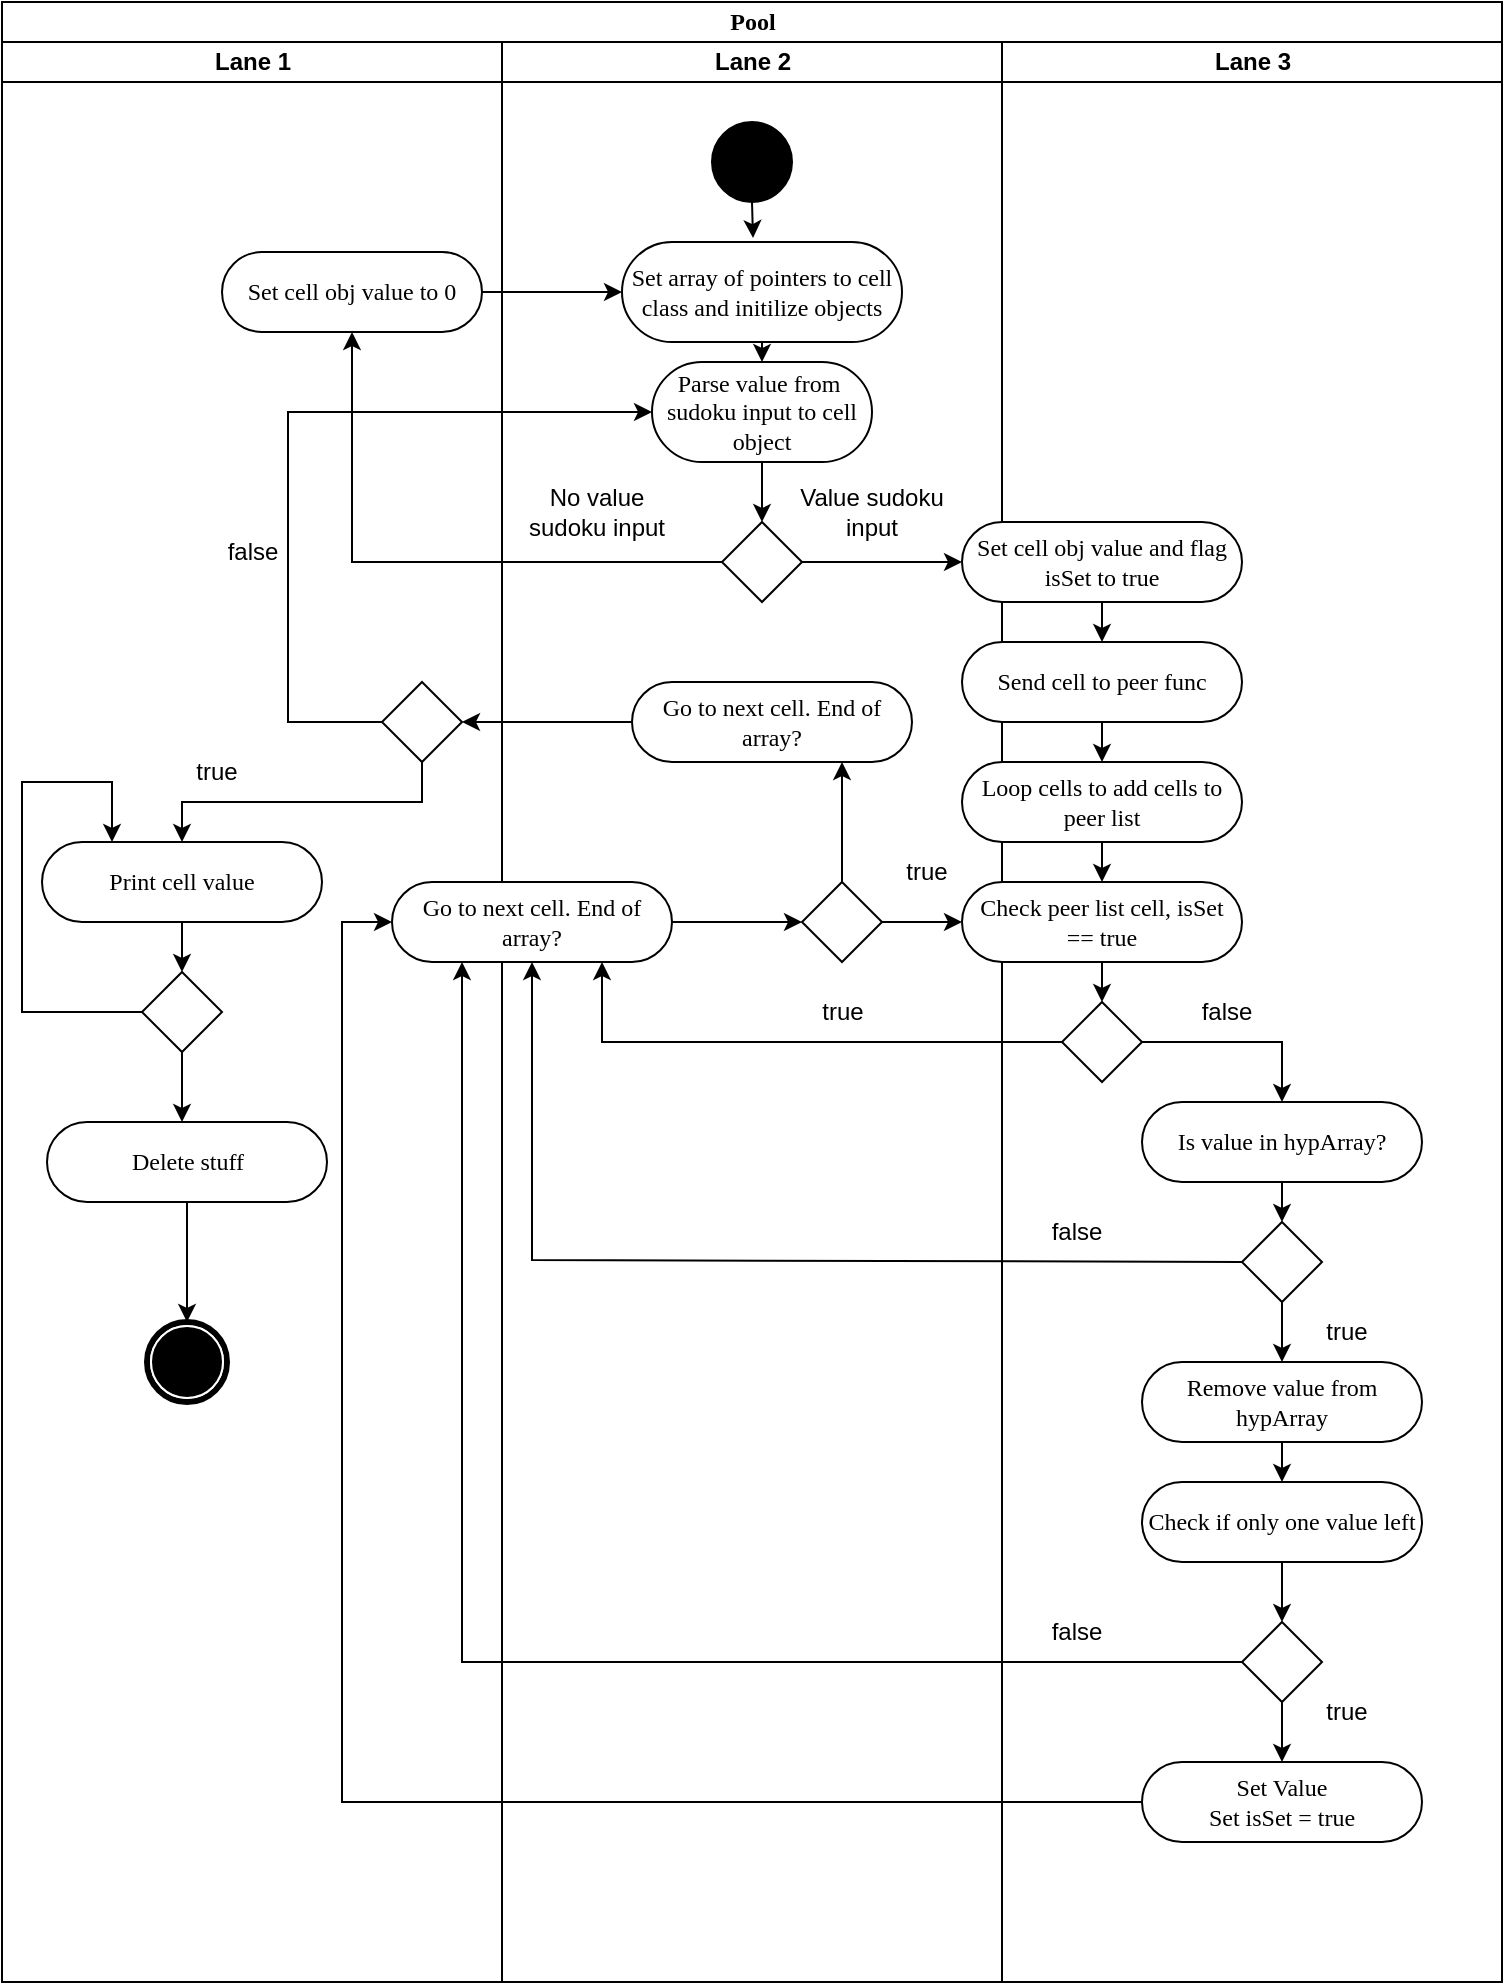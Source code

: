 <mxfile version="15.5.2" type="github">
  <diagram name="Page-1" id="0783ab3e-0a74-02c8-0abd-f7b4e66b4bec">
    <mxGraphModel dx="1588" dy="1051" grid="1" gridSize="10" guides="1" tooltips="1" connect="1" arrows="1" fold="1" page="1" pageScale="1" pageWidth="850" pageHeight="1100" background="none" math="0" shadow="0">
      <root>
        <mxCell id="0" />
        <mxCell id="1" parent="0" />
        <mxCell id="1c1d494c118603dd-1" value="Pool" style="swimlane;html=1;childLayout=stackLayout;startSize=20;rounded=0;shadow=0;comic=0;labelBackgroundColor=none;strokeWidth=1;fontFamily=Verdana;fontSize=12;align=center;" parent="1" vertex="1">
          <mxGeometry x="40" y="20" width="750" height="990" as="geometry" />
        </mxCell>
        <mxCell id="1c1d494c118603dd-2" value="Lane 1" style="swimlane;html=1;startSize=20;" parent="1c1d494c118603dd-1" vertex="1">
          <mxGeometry y="20" width="250" height="970" as="geometry" />
        </mxCell>
        <mxCell id="yWUKGTw_jDChgxALdWXM-9" value="Set cell obj value to 0" style="rounded=1;whiteSpace=wrap;html=1;shadow=0;comic=0;labelBackgroundColor=none;strokeWidth=1;fontFamily=Verdana;fontSize=12;align=center;arcSize=50;" vertex="1" parent="1c1d494c118603dd-2">
          <mxGeometry x="110" y="105" width="130" height="40" as="geometry" />
        </mxCell>
        <mxCell id="60571a20871a0731-5" value="" style="shape=mxgraph.bpmn.shape;html=1;verticalLabelPosition=bottom;labelBackgroundColor=#ffffff;verticalAlign=top;perimeter=ellipsePerimeter;outline=end;symbol=terminate;rounded=0;shadow=0;comic=0;strokeWidth=1;fontFamily=Verdana;fontSize=12;align=center;" parent="1c1d494c118603dd-2" vertex="1">
          <mxGeometry x="72.5" y="640" width="40" height="40" as="geometry" />
        </mxCell>
        <mxCell id="yWUKGTw_jDChgxALdWXM-56" value="" style="rhombus;whiteSpace=wrap;html=1;" vertex="1" parent="1c1d494c118603dd-2">
          <mxGeometry x="190" y="320" width="40" height="40" as="geometry" />
        </mxCell>
        <mxCell id="yWUKGTw_jDChgxALdWXM-59" value="true" style="text;html=1;strokeColor=none;fillColor=none;align=center;verticalAlign=middle;whiteSpace=wrap;rounded=0;" vertex="1" parent="1c1d494c118603dd-2">
          <mxGeometry x="70" y="350" width="75" height="30" as="geometry" />
        </mxCell>
        <mxCell id="yWUKGTw_jDChgxALdWXM-60" value="" style="endArrow=classic;html=1;rounded=0;exitX=0.5;exitY=1;exitDx=0;exitDy=0;entryX=0.5;entryY=0;entryDx=0;entryDy=0;" edge="1" parent="1c1d494c118603dd-2" source="yWUKGTw_jDChgxALdWXM-56" target="yWUKGTw_jDChgxALdWXM-61">
          <mxGeometry width="50" height="50" relative="1" as="geometry">
            <mxPoint x="190" y="390" as="sourcePoint" />
            <mxPoint x="140" y="400" as="targetPoint" />
            <Array as="points">
              <mxPoint x="210" y="380" />
              <mxPoint x="90" y="380" />
            </Array>
          </mxGeometry>
        </mxCell>
        <mxCell id="yWUKGTw_jDChgxALdWXM-61" value="Print cell value" style="rounded=1;whiteSpace=wrap;html=1;shadow=0;comic=0;labelBackgroundColor=none;strokeWidth=1;fontFamily=Verdana;fontSize=12;align=center;arcSize=50;" vertex="1" parent="1c1d494c118603dd-2">
          <mxGeometry x="20" y="400" width="140" height="40" as="geometry" />
        </mxCell>
        <mxCell id="yWUKGTw_jDChgxALdWXM-63" value="false" style="text;html=1;strokeColor=none;fillColor=none;align=center;verticalAlign=middle;whiteSpace=wrap;rounded=0;" vertex="1" parent="1c1d494c118603dd-2">
          <mxGeometry x="87.5" y="240" width="75" height="30" as="geometry" />
        </mxCell>
        <mxCell id="yWUKGTw_jDChgxALdWXM-67" value="" style="rhombus;whiteSpace=wrap;html=1;" vertex="1" parent="1c1d494c118603dd-2">
          <mxGeometry x="70" y="465" width="40" height="40" as="geometry" />
        </mxCell>
        <mxCell id="yWUKGTw_jDChgxALdWXM-68" value="" style="endArrow=classic;html=1;rounded=0;exitX=0.5;exitY=1;exitDx=0;exitDy=0;entryX=0.5;entryY=0;entryDx=0;entryDy=0;" edge="1" parent="1c1d494c118603dd-2" source="yWUKGTw_jDChgxALdWXM-61" target="yWUKGTw_jDChgxALdWXM-67">
          <mxGeometry width="50" height="50" relative="1" as="geometry">
            <mxPoint x="330" y="520" as="sourcePoint" />
            <mxPoint x="380" y="470" as="targetPoint" />
          </mxGeometry>
        </mxCell>
        <mxCell id="yWUKGTw_jDChgxALdWXM-69" value="" style="endArrow=classic;html=1;rounded=0;exitX=0;exitY=0.5;exitDx=0;exitDy=0;entryX=0.25;entryY=0;entryDx=0;entryDy=0;" edge="1" parent="1c1d494c118603dd-2" source="yWUKGTw_jDChgxALdWXM-67" target="yWUKGTw_jDChgxALdWXM-61">
          <mxGeometry width="50" height="50" relative="1" as="geometry">
            <mxPoint x="330" y="520" as="sourcePoint" />
            <mxPoint x="380" y="470" as="targetPoint" />
            <Array as="points">
              <mxPoint x="10" y="485" />
              <mxPoint x="10" y="370" />
              <mxPoint x="55" y="370" />
            </Array>
          </mxGeometry>
        </mxCell>
        <mxCell id="yWUKGTw_jDChgxALdWXM-71" value="Delete stuff" style="rounded=1;whiteSpace=wrap;html=1;shadow=0;comic=0;labelBackgroundColor=none;strokeWidth=1;fontFamily=Verdana;fontSize=12;align=center;arcSize=50;" vertex="1" parent="1c1d494c118603dd-2">
          <mxGeometry x="22.5" y="540" width="140" height="40" as="geometry" />
        </mxCell>
        <mxCell id="yWUKGTw_jDChgxALdWXM-72" value="" style="endArrow=classic;html=1;rounded=0;exitX=0.5;exitY=1;exitDx=0;exitDy=0;entryX=0.5;entryY=0;entryDx=0;entryDy=0;" edge="1" parent="1c1d494c118603dd-2" source="yWUKGTw_jDChgxALdWXM-71" target="60571a20871a0731-5">
          <mxGeometry width="50" height="50" relative="1" as="geometry">
            <mxPoint x="92.21" y="590" as="sourcePoint" />
            <mxPoint x="92.21" y="625" as="targetPoint" />
          </mxGeometry>
        </mxCell>
        <mxCell id="1c1d494c118603dd-3" value="Lane 2" style="swimlane;html=1;startSize=20;" parent="1c1d494c118603dd-1" vertex="1">
          <mxGeometry x="250" y="20" width="250" height="970" as="geometry">
            <mxRectangle x="250" y="20" width="30" height="970" as="alternateBounds" />
          </mxGeometry>
        </mxCell>
        <mxCell id="yWUKGTw_jDChgxALdWXM-3" style="edgeStyle=orthogonalEdgeStyle;rounded=0;orthogonalLoop=1;jettySize=auto;html=1;exitX=0.5;exitY=1;exitDx=0;exitDy=0;entryX=0.468;entryY=-0.039;entryDx=0;entryDy=0;entryPerimeter=0;" edge="1" parent="1c1d494c118603dd-3" source="60571a20871a0731-4" target="60571a20871a0731-8">
          <mxGeometry relative="1" as="geometry" />
        </mxCell>
        <mxCell id="60571a20871a0731-4" value="" style="ellipse;whiteSpace=wrap;html=1;rounded=0;shadow=0;comic=0;labelBackgroundColor=none;strokeWidth=1;fillColor=#000000;fontFamily=Verdana;fontSize=12;align=center;" parent="1c1d494c118603dd-3" vertex="1">
          <mxGeometry x="105" y="40" width="40" height="40" as="geometry" />
        </mxCell>
        <mxCell id="60571a20871a0731-8" value="Set array of pointers to cell class and initilize objects" style="rounded=1;whiteSpace=wrap;html=1;shadow=0;comic=0;labelBackgroundColor=none;strokeWidth=1;fontFamily=Verdana;fontSize=12;align=center;arcSize=50;" parent="1c1d494c118603dd-3" vertex="1">
          <mxGeometry x="60" y="100" width="140" height="50" as="geometry" />
        </mxCell>
        <mxCell id="yWUKGTw_jDChgxALdWXM-4" value="Parse value from&amp;nbsp; sudoku input to cell object" style="rounded=1;whiteSpace=wrap;html=1;shadow=0;comic=0;labelBackgroundColor=none;strokeWidth=1;fontFamily=Verdana;fontSize=12;align=center;arcSize=50;" vertex="1" parent="1c1d494c118603dd-3">
          <mxGeometry x="75" y="160" width="110" height="50" as="geometry" />
        </mxCell>
        <mxCell id="yWUKGTw_jDChgxALdWXM-5" value="" style="rhombus;whiteSpace=wrap;html=1;" vertex="1" parent="1c1d494c118603dd-3">
          <mxGeometry x="110" y="240" width="40" height="40" as="geometry" />
        </mxCell>
        <mxCell id="yWUKGTw_jDChgxALdWXM-7" value="No value sudoku input" style="text;html=1;strokeColor=none;fillColor=none;align=center;verticalAlign=middle;whiteSpace=wrap;rounded=0;" vertex="1" parent="1c1d494c118603dd-3">
          <mxGeometry x="10" y="220" width="75" height="30" as="geometry" />
        </mxCell>
        <mxCell id="yWUKGTw_jDChgxALdWXM-10" value="" style="endArrow=classic;html=1;rounded=0;exitX=0.5;exitY=1;exitDx=0;exitDy=0;entryX=0.5;entryY=0;entryDx=0;entryDy=0;" edge="1" parent="1c1d494c118603dd-3" source="60571a20871a0731-8" target="yWUKGTw_jDChgxALdWXM-4">
          <mxGeometry width="50" height="50" relative="1" as="geometry">
            <mxPoint x="215" y="150" as="sourcePoint" />
            <mxPoint x="265" y="100" as="targetPoint" />
          </mxGeometry>
        </mxCell>
        <mxCell id="yWUKGTw_jDChgxALdWXM-11" value="" style="endArrow=classic;html=1;rounded=0;exitX=0.5;exitY=1;exitDx=0;exitDy=0;entryX=0.5;entryY=0;entryDx=0;entryDy=0;" edge="1" parent="1c1d494c118603dd-3" source="yWUKGTw_jDChgxALdWXM-4" target="yWUKGTw_jDChgxALdWXM-5">
          <mxGeometry width="50" height="50" relative="1" as="geometry">
            <mxPoint x="164" y="310" as="sourcePoint" />
            <mxPoint x="214" y="260" as="targetPoint" />
          </mxGeometry>
        </mxCell>
        <mxCell id="yWUKGTw_jDChgxALdWXM-12" value="" style="endArrow=classic;html=1;rounded=0;exitX=1;exitY=0.5;exitDx=0;exitDy=0;" edge="1" parent="1c1d494c118603dd-3" source="yWUKGTw_jDChgxALdWXM-5">
          <mxGeometry width="50" height="50" relative="1" as="geometry">
            <mxPoint x="200" y="270" as="sourcePoint" />
            <mxPoint x="230" y="260" as="targetPoint" />
          </mxGeometry>
        </mxCell>
        <mxCell id="yWUKGTw_jDChgxALdWXM-13" value="Value sudoku input" style="text;html=1;strokeColor=none;fillColor=none;align=center;verticalAlign=middle;whiteSpace=wrap;rounded=0;" vertex="1" parent="1c1d494c118603dd-3">
          <mxGeometry x="145" y="220" width="80" height="30" as="geometry" />
        </mxCell>
        <mxCell id="yWUKGTw_jDChgxALdWXM-24" value="Go to next cell. End of array?" style="rounded=1;whiteSpace=wrap;html=1;shadow=0;comic=0;labelBackgroundColor=none;strokeWidth=1;fontFamily=Verdana;fontSize=12;align=center;arcSize=50;" vertex="1" parent="1c1d494c118603dd-3">
          <mxGeometry x="-55" y="420" width="140" height="40" as="geometry" />
        </mxCell>
        <mxCell id="yWUKGTw_jDChgxALdWXM-27" value="true" style="text;html=1;strokeColor=none;fillColor=none;align=center;verticalAlign=middle;whiteSpace=wrap;rounded=0;" vertex="1" parent="1c1d494c118603dd-3">
          <mxGeometry x="132.5" y="470" width="75" height="30" as="geometry" />
        </mxCell>
        <mxCell id="yWUKGTw_jDChgxALdWXM-51" value="" style="rhombus;whiteSpace=wrap;html=1;" vertex="1" parent="1c1d494c118603dd-3">
          <mxGeometry x="150" y="420" width="40" height="40" as="geometry" />
        </mxCell>
        <mxCell id="yWUKGTw_jDChgxALdWXM-26" value="" style="endArrow=classic;html=1;rounded=0;exitX=1;exitY=0.5;exitDx=0;exitDy=0;entryX=0;entryY=0.5;entryDx=0;entryDy=0;" edge="1" parent="1c1d494c118603dd-3" source="yWUKGTw_jDChgxALdWXM-24" target="yWUKGTw_jDChgxALdWXM-51">
          <mxGeometry width="50" height="50" relative="1" as="geometry">
            <mxPoint x="40" y="400" as="sourcePoint" />
            <mxPoint x="120" y="440" as="targetPoint" />
          </mxGeometry>
        </mxCell>
        <mxCell id="yWUKGTw_jDChgxALdWXM-53" value="true" style="text;html=1;strokeColor=none;fillColor=none;align=center;verticalAlign=middle;whiteSpace=wrap;rounded=0;" vertex="1" parent="1c1d494c118603dd-3">
          <mxGeometry x="175" y="400" width="75" height="30" as="geometry" />
        </mxCell>
        <mxCell id="yWUKGTw_jDChgxALdWXM-54" value="" style="endArrow=classic;html=1;rounded=0;exitX=0.5;exitY=0;exitDx=0;exitDy=0;entryX=0.75;entryY=1;entryDx=0;entryDy=0;" edge="1" parent="1c1d494c118603dd-3" source="yWUKGTw_jDChgxALdWXM-51" target="yWUKGTw_jDChgxALdWXM-55">
          <mxGeometry width="50" height="50" relative="1" as="geometry">
            <mxPoint x="103" y="360" as="sourcePoint" />
            <mxPoint x="168" y="360" as="targetPoint" />
          </mxGeometry>
        </mxCell>
        <mxCell id="yWUKGTw_jDChgxALdWXM-55" value="Go to next cell. End of array?" style="rounded=1;whiteSpace=wrap;html=1;shadow=0;comic=0;labelBackgroundColor=none;strokeWidth=1;fontFamily=Verdana;fontSize=12;align=center;arcSize=50;" vertex="1" parent="1c1d494c118603dd-3">
          <mxGeometry x="65" y="320" width="140" height="40" as="geometry" />
        </mxCell>
        <mxCell id="1c1d494c118603dd-4" value="Lane 3" style="swimlane;html=1;startSize=20;" parent="1c1d494c118603dd-1" vertex="1">
          <mxGeometry x="500" y="20" width="250" height="970" as="geometry">
            <mxRectangle x="500" y="20" width="30" height="970" as="alternateBounds" />
          </mxGeometry>
        </mxCell>
        <mxCell id="yWUKGTw_jDChgxALdWXM-15" value="Set cell obj value and flag isSet to true" style="rounded=1;whiteSpace=wrap;html=1;shadow=0;comic=0;labelBackgroundColor=none;strokeWidth=1;fontFamily=Verdana;fontSize=12;align=center;arcSize=50;" vertex="1" parent="1c1d494c118603dd-4">
          <mxGeometry x="-20" y="240" width="140" height="40" as="geometry" />
        </mxCell>
        <mxCell id="yWUKGTw_jDChgxALdWXM-16" value="" style="endArrow=classic;html=1;rounded=0;exitX=0.5;exitY=1;exitDx=0;exitDy=0;" edge="1" parent="1c1d494c118603dd-4" source="yWUKGTw_jDChgxALdWXM-15">
          <mxGeometry width="50" height="50" relative="1" as="geometry">
            <mxPoint x="90" y="360" as="sourcePoint" />
            <mxPoint x="50" y="300" as="targetPoint" />
          </mxGeometry>
        </mxCell>
        <mxCell id="yWUKGTw_jDChgxALdWXM-17" value="Send cell to peer func" style="rounded=1;whiteSpace=wrap;html=1;shadow=0;comic=0;labelBackgroundColor=none;strokeWidth=1;fontFamily=Verdana;fontSize=12;align=center;arcSize=50;" vertex="1" parent="1c1d494c118603dd-4">
          <mxGeometry x="-20" y="300" width="140" height="40" as="geometry" />
        </mxCell>
        <mxCell id="yWUKGTw_jDChgxALdWXM-18" value="Loop cells to add cells to peer list" style="rounded=1;whiteSpace=wrap;html=1;shadow=0;comic=0;labelBackgroundColor=none;strokeWidth=1;fontFamily=Verdana;fontSize=12;align=center;arcSize=50;" vertex="1" parent="1c1d494c118603dd-4">
          <mxGeometry x="-20" y="360" width="140" height="40" as="geometry" />
        </mxCell>
        <mxCell id="yWUKGTw_jDChgxALdWXM-19" value="" style="endArrow=classic;html=1;rounded=0;entryX=0.5;entryY=0;entryDx=0;entryDy=0;exitX=0.5;exitY=1;exitDx=0;exitDy=0;" edge="1" parent="1c1d494c118603dd-4" source="yWUKGTw_jDChgxALdWXM-17" target="yWUKGTw_jDChgxALdWXM-18">
          <mxGeometry width="50" height="50" relative="1" as="geometry">
            <mxPoint x="-100" y="400" as="sourcePoint" />
            <mxPoint x="-50" y="350" as="targetPoint" />
          </mxGeometry>
        </mxCell>
        <mxCell id="yWUKGTw_jDChgxALdWXM-20" value="Check peer list cell, isSet == true" style="rounded=1;whiteSpace=wrap;html=1;shadow=0;comic=0;labelBackgroundColor=none;strokeWidth=1;fontFamily=Verdana;fontSize=12;align=center;arcSize=50;" vertex="1" parent="1c1d494c118603dd-4">
          <mxGeometry x="-20" y="420" width="140" height="40" as="geometry" />
        </mxCell>
        <mxCell id="yWUKGTw_jDChgxALdWXM-21" value="" style="rhombus;whiteSpace=wrap;html=1;" vertex="1" parent="1c1d494c118603dd-4">
          <mxGeometry x="30" y="480" width="40" height="40" as="geometry" />
        </mxCell>
        <mxCell id="yWUKGTw_jDChgxALdWXM-22" value="" style="endArrow=classic;html=1;rounded=0;entryX=0.5;entryY=0;entryDx=0;entryDy=0;exitX=0.5;exitY=1;exitDx=0;exitDy=0;" edge="1" parent="1c1d494c118603dd-4" source="yWUKGTw_jDChgxALdWXM-18" target="yWUKGTw_jDChgxALdWXM-20">
          <mxGeometry width="50" height="50" relative="1" as="geometry">
            <mxPoint x="60" y="350" as="sourcePoint" />
            <mxPoint x="60" y="370" as="targetPoint" />
          </mxGeometry>
        </mxCell>
        <mxCell id="yWUKGTw_jDChgxALdWXM-23" value="" style="endArrow=classic;html=1;rounded=0;entryX=0.5;entryY=0;entryDx=0;entryDy=0;exitX=0.5;exitY=1;exitDx=0;exitDy=0;" edge="1" parent="1c1d494c118603dd-4" source="yWUKGTw_jDChgxALdWXM-20" target="yWUKGTw_jDChgxALdWXM-21">
          <mxGeometry width="50" height="50" relative="1" as="geometry">
            <mxPoint x="60" y="410" as="sourcePoint" />
            <mxPoint x="60" y="430" as="targetPoint" />
          </mxGeometry>
        </mxCell>
        <mxCell id="yWUKGTw_jDChgxALdWXM-28" value="" style="endArrow=classic;html=1;rounded=0;exitX=1;exitY=0.5;exitDx=0;exitDy=0;entryX=0.5;entryY=0;entryDx=0;entryDy=0;" edge="1" parent="1c1d494c118603dd-4" source="yWUKGTw_jDChgxALdWXM-21" target="yWUKGTw_jDChgxALdWXM-29">
          <mxGeometry width="50" height="50" relative="1" as="geometry">
            <mxPoint x="130" y="500" as="sourcePoint" />
            <mxPoint x="140" y="500" as="targetPoint" />
            <Array as="points">
              <mxPoint x="140" y="500" />
            </Array>
          </mxGeometry>
        </mxCell>
        <mxCell id="yWUKGTw_jDChgxALdWXM-29" value="Is value in hypArray?" style="rounded=1;whiteSpace=wrap;html=1;shadow=0;comic=0;labelBackgroundColor=none;strokeWidth=1;fontFamily=Verdana;fontSize=12;align=center;arcSize=50;" vertex="1" parent="1c1d494c118603dd-4">
          <mxGeometry x="70" y="530" width="140" height="40" as="geometry" />
        </mxCell>
        <mxCell id="yWUKGTw_jDChgxALdWXM-30" value="false" style="text;html=1;strokeColor=none;fillColor=none;align=center;verticalAlign=middle;whiteSpace=wrap;rounded=0;" vertex="1" parent="1c1d494c118603dd-4">
          <mxGeometry x="75" y="470" width="75" height="30" as="geometry" />
        </mxCell>
        <mxCell id="yWUKGTw_jDChgxALdWXM-32" value="" style="rhombus;whiteSpace=wrap;html=1;" vertex="1" parent="1c1d494c118603dd-4">
          <mxGeometry x="120" y="590" width="40" height="40" as="geometry" />
        </mxCell>
        <mxCell id="yWUKGTw_jDChgxALdWXM-33" value="" style="endArrow=classic;html=1;rounded=0;exitX=0.5;exitY=1;exitDx=0;exitDy=0;entryX=0.5;entryY=0;entryDx=0;entryDy=0;" edge="1" parent="1c1d494c118603dd-4" source="yWUKGTw_jDChgxALdWXM-29" target="yWUKGTw_jDChgxALdWXM-32">
          <mxGeometry width="50" height="50" relative="1" as="geometry">
            <mxPoint x="50" y="690" as="sourcePoint" />
            <mxPoint x="100" y="640" as="targetPoint" />
          </mxGeometry>
        </mxCell>
        <mxCell id="yWUKGTw_jDChgxALdWXM-35" value="false" style="text;html=1;strokeColor=none;fillColor=none;align=center;verticalAlign=middle;whiteSpace=wrap;rounded=0;" vertex="1" parent="1c1d494c118603dd-4">
          <mxGeometry y="580" width="75" height="30" as="geometry" />
        </mxCell>
        <mxCell id="yWUKGTw_jDChgxALdWXM-37" value="true" style="text;html=1;strokeColor=none;fillColor=none;align=center;verticalAlign=middle;whiteSpace=wrap;rounded=0;" vertex="1" parent="1c1d494c118603dd-4">
          <mxGeometry x="135" y="630" width="75" height="30" as="geometry" />
        </mxCell>
        <mxCell id="yWUKGTw_jDChgxALdWXM-38" value="Remove value from hypArray" style="rounded=1;whiteSpace=wrap;html=1;shadow=0;comic=0;labelBackgroundColor=none;strokeWidth=1;fontFamily=Verdana;fontSize=12;align=center;arcSize=50;" vertex="1" parent="1c1d494c118603dd-4">
          <mxGeometry x="70" y="660" width="140" height="40" as="geometry" />
        </mxCell>
        <mxCell id="yWUKGTw_jDChgxALdWXM-39" value="Check if only one value left" style="rounded=1;whiteSpace=wrap;html=1;shadow=0;comic=0;labelBackgroundColor=none;strokeWidth=1;fontFamily=Verdana;fontSize=12;align=center;arcSize=50;" vertex="1" parent="1c1d494c118603dd-4">
          <mxGeometry x="70" y="720" width="140" height="40" as="geometry" />
        </mxCell>
        <mxCell id="yWUKGTw_jDChgxALdWXM-40" value="" style="endArrow=classic;html=1;rounded=0;exitX=0.5;exitY=1;exitDx=0;exitDy=0;entryX=0.5;entryY=0;entryDx=0;entryDy=0;" edge="1" parent="1c1d494c118603dd-4" source="yWUKGTw_jDChgxALdWXM-38" target="yWUKGTw_jDChgxALdWXM-39">
          <mxGeometry width="50" height="50" relative="1" as="geometry">
            <mxPoint x="-10" y="740" as="sourcePoint" />
            <mxPoint x="40" y="690" as="targetPoint" />
          </mxGeometry>
        </mxCell>
        <mxCell id="yWUKGTw_jDChgxALdWXM-41" value="" style="rhombus;whiteSpace=wrap;html=1;" vertex="1" parent="1c1d494c118603dd-4">
          <mxGeometry x="120" y="790" width="40" height="40" as="geometry" />
        </mxCell>
        <mxCell id="yWUKGTw_jDChgxALdWXM-42" value="" style="endArrow=classic;html=1;rounded=0;entryX=0.5;entryY=0;entryDx=0;entryDy=0;exitX=0.5;exitY=1;exitDx=0;exitDy=0;" edge="1" parent="1c1d494c118603dd-4" source="yWUKGTw_jDChgxALdWXM-39" target="yWUKGTw_jDChgxALdWXM-41">
          <mxGeometry width="50" height="50" relative="1" as="geometry">
            <mxPoint x="-10" y="740" as="sourcePoint" />
            <mxPoint x="40" y="690" as="targetPoint" />
          </mxGeometry>
        </mxCell>
        <mxCell id="yWUKGTw_jDChgxALdWXM-44" value="false" style="text;html=1;strokeColor=none;fillColor=none;align=center;verticalAlign=middle;whiteSpace=wrap;rounded=0;" vertex="1" parent="1c1d494c118603dd-4">
          <mxGeometry y="780" width="75" height="30" as="geometry" />
        </mxCell>
        <mxCell id="yWUKGTw_jDChgxALdWXM-48" value="true" style="text;html=1;strokeColor=none;fillColor=none;align=center;verticalAlign=middle;whiteSpace=wrap;rounded=0;" vertex="1" parent="1c1d494c118603dd-4">
          <mxGeometry x="135" y="820" width="75" height="30" as="geometry" />
        </mxCell>
        <mxCell id="yWUKGTw_jDChgxALdWXM-49" value="Set Value&lt;br&gt;Set isSet = true" style="rounded=1;whiteSpace=wrap;html=1;shadow=0;comic=0;labelBackgroundColor=none;strokeWidth=1;fontFamily=Verdana;fontSize=12;align=center;arcSize=50;" vertex="1" parent="1c1d494c118603dd-4">
          <mxGeometry x="70" y="860" width="140" height="40" as="geometry" />
        </mxCell>
        <mxCell id="yWUKGTw_jDChgxALdWXM-6" value="" style="endArrow=classic;html=1;rounded=0;exitX=0;exitY=0.5;exitDx=0;exitDy=0;entryX=0.5;entryY=1;entryDx=0;entryDy=0;" edge="1" parent="1c1d494c118603dd-1" source="yWUKGTw_jDChgxALdWXM-5" target="yWUKGTw_jDChgxALdWXM-9">
          <mxGeometry width="50" height="50" relative="1" as="geometry">
            <mxPoint x="290" y="240" as="sourcePoint" />
            <mxPoint x="290" y="205" as="targetPoint" />
            <Array as="points">
              <mxPoint x="175" y="280" />
              <mxPoint x="175" y="250" />
            </Array>
          </mxGeometry>
        </mxCell>
        <mxCell id="yWUKGTw_jDChgxALdWXM-14" value="" style="endArrow=classic;html=1;rounded=0;exitX=1;exitY=0.5;exitDx=0;exitDy=0;entryX=0;entryY=0.5;entryDx=0;entryDy=0;" edge="1" parent="1c1d494c118603dd-1" source="yWUKGTw_jDChgxALdWXM-9" target="60571a20871a0731-8">
          <mxGeometry width="50" height="50" relative="1" as="geometry">
            <mxPoint x="260" y="130" as="sourcePoint" />
            <mxPoint x="310" y="80" as="targetPoint" />
          </mxGeometry>
        </mxCell>
        <mxCell id="yWUKGTw_jDChgxALdWXM-25" value="" style="endArrow=classic;html=1;rounded=0;exitX=0;exitY=0.5;exitDx=0;exitDy=0;entryX=0.75;entryY=1;entryDx=0;entryDy=0;" edge="1" parent="1c1d494c118603dd-1" source="yWUKGTw_jDChgxALdWXM-21" target="yWUKGTw_jDChgxALdWXM-24">
          <mxGeometry width="50" height="50" relative="1" as="geometry">
            <mxPoint x="290" y="420" as="sourcePoint" />
            <mxPoint x="340" y="370" as="targetPoint" />
            <Array as="points">
              <mxPoint x="300" y="520" />
            </Array>
          </mxGeometry>
        </mxCell>
        <mxCell id="yWUKGTw_jDChgxALdWXM-34" value="" style="endArrow=classic;html=1;rounded=0;exitX=0;exitY=0.5;exitDx=0;exitDy=0;entryX=0.5;entryY=1;entryDx=0;entryDy=0;" edge="1" parent="1c1d494c118603dd-1" source="yWUKGTw_jDChgxALdWXM-32" target="yWUKGTw_jDChgxALdWXM-24">
          <mxGeometry width="50" height="50" relative="1" as="geometry">
            <mxPoint x="490" y="640" as="sourcePoint" />
            <mxPoint x="540" y="590" as="targetPoint" />
            <Array as="points">
              <mxPoint x="265" y="629" />
            </Array>
          </mxGeometry>
        </mxCell>
        <mxCell id="yWUKGTw_jDChgxALdWXM-43" value="" style="endArrow=classic;html=1;rounded=0;exitX=0;exitY=0.5;exitDx=0;exitDy=0;entryX=0.25;entryY=1;entryDx=0;entryDy=0;" edge="1" parent="1c1d494c118603dd-1" source="yWUKGTw_jDChgxALdWXM-41" target="yWUKGTw_jDChgxALdWXM-24">
          <mxGeometry width="50" height="50" relative="1" as="geometry">
            <mxPoint x="490" y="760" as="sourcePoint" />
            <mxPoint x="390" y="670" as="targetPoint" />
            <Array as="points">
              <mxPoint x="230" y="830" />
            </Array>
          </mxGeometry>
        </mxCell>
        <mxCell id="yWUKGTw_jDChgxALdWXM-50" value="" style="endArrow=classic;html=1;rounded=0;exitX=0;exitY=0.5;exitDx=0;exitDy=0;entryX=0;entryY=0.5;entryDx=0;entryDy=0;" edge="1" parent="1c1d494c118603dd-1" source="yWUKGTw_jDChgxALdWXM-49" target="yWUKGTw_jDChgxALdWXM-24">
          <mxGeometry width="50" height="50" relative="1" as="geometry">
            <mxPoint x="490" y="750" as="sourcePoint" />
            <mxPoint x="540" y="700" as="targetPoint" />
            <Array as="points">
              <mxPoint x="170" y="900" />
              <mxPoint x="170" y="460" />
            </Array>
          </mxGeometry>
        </mxCell>
        <mxCell id="yWUKGTw_jDChgxALdWXM-52" value="" style="endArrow=classic;html=1;rounded=0;exitX=1;exitY=0.5;exitDx=0;exitDy=0;entryX=0;entryY=0.5;entryDx=0;entryDy=0;" edge="1" parent="1c1d494c118603dd-1" source="yWUKGTw_jDChgxALdWXM-51" target="yWUKGTw_jDChgxALdWXM-20">
          <mxGeometry width="50" height="50" relative="1" as="geometry">
            <mxPoint x="460" y="500" as="sourcePoint" />
            <mxPoint x="525" y="500" as="targetPoint" />
          </mxGeometry>
        </mxCell>
        <mxCell id="yWUKGTw_jDChgxALdWXM-57" value="" style="endArrow=classic;html=1;rounded=0;exitX=0;exitY=0.5;exitDx=0;exitDy=0;entryX=1;entryY=0.5;entryDx=0;entryDy=0;" edge="1" parent="1c1d494c118603dd-1" source="yWUKGTw_jDChgxALdWXM-55" target="yWUKGTw_jDChgxALdWXM-56">
          <mxGeometry width="50" height="50" relative="1" as="geometry">
            <mxPoint x="270" y="400" as="sourcePoint" />
            <mxPoint x="270" y="340" as="targetPoint" />
          </mxGeometry>
        </mxCell>
        <mxCell id="yWUKGTw_jDChgxALdWXM-58" value="" style="endArrow=classic;html=1;rounded=0;entryX=0;entryY=0.5;entryDx=0;entryDy=0;exitX=0;exitY=0.5;exitDx=0;exitDy=0;" edge="1" parent="1c1d494c118603dd-1" source="yWUKGTw_jDChgxALdWXM-56" target="yWUKGTw_jDChgxALdWXM-4">
          <mxGeometry width="50" height="50" relative="1" as="geometry">
            <mxPoint x="70" y="370" as="sourcePoint" />
            <mxPoint x="120" y="320" as="targetPoint" />
            <Array as="points">
              <mxPoint x="143" y="360" />
              <mxPoint x="143" y="205" />
            </Array>
          </mxGeometry>
        </mxCell>
        <mxCell id="yWUKGTw_jDChgxALdWXM-36" value="" style="endArrow=classic;html=1;rounded=0;exitX=0.5;exitY=1;exitDx=0;exitDy=0;" edge="1" parent="1" source="yWUKGTw_jDChgxALdWXM-32">
          <mxGeometry width="50" height="50" relative="1" as="geometry">
            <mxPoint x="530" y="780" as="sourcePoint" />
            <mxPoint x="680" y="700" as="targetPoint" />
          </mxGeometry>
        </mxCell>
        <mxCell id="yWUKGTw_jDChgxALdWXM-47" value="" style="endArrow=classic;html=1;rounded=0;exitX=0.5;exitY=1;exitDx=0;exitDy=0;" edge="1" parent="1" source="yWUKGTw_jDChgxALdWXM-41">
          <mxGeometry width="50" height="50" relative="1" as="geometry">
            <mxPoint x="530" y="840" as="sourcePoint" />
            <mxPoint x="680" y="900" as="targetPoint" />
          </mxGeometry>
        </mxCell>
        <mxCell id="yWUKGTw_jDChgxALdWXM-70" value="" style="endArrow=classic;html=1;rounded=0;exitX=0.5;exitY=1;exitDx=0;exitDy=0;" edge="1" parent="1" source="yWUKGTw_jDChgxALdWXM-67">
          <mxGeometry width="50" height="50" relative="1" as="geometry">
            <mxPoint x="370" y="620" as="sourcePoint" />
            <mxPoint x="130" y="580" as="targetPoint" />
          </mxGeometry>
        </mxCell>
      </root>
    </mxGraphModel>
  </diagram>
</mxfile>
